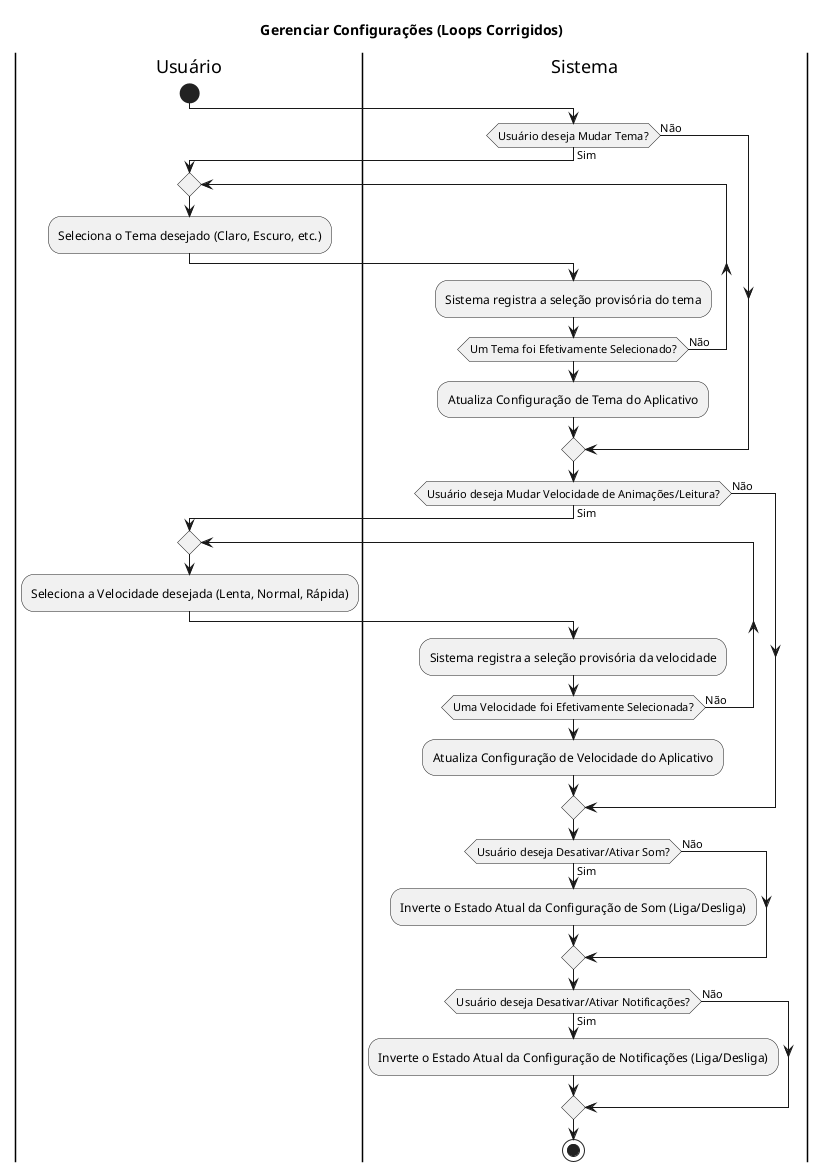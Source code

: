 @startuml

title Gerenciar Configurações (Loops Corrigidos)

|Usuário|
start
|Sistema|
if (Usuário deseja Mudar Tema?) then (Sim)
    |Usuário|
    repeat
        :Seleciona o Tema desejado (Claro, Escuro, etc.);
    |Sistema|
        :Sistema registra a seleção provisória do tema;
    repeat while (Um Tema foi Efetivamente Selecionado?) is (Não)
    :Atualiza Configuração de Tema do Aplicativo;
else (Não)
endif

if (Usuário deseja Mudar Velocidade de Animações/Leitura?) then (Sim)
    |Usuário|
    repeat
        :Seleciona a Velocidade desejada (Lenta, Normal, Rápida);
    |Sistema|
        :Sistema registra a seleção provisória da velocidade;
    repeat while (Uma Velocidade foi Efetivamente Selecionada?) is (Não)
    :Atualiza Configuração de Velocidade do Aplicativo;
else (Não)
endif

if (Usuário deseja Desativar/Ativar Som?) then (Sim)
    |Sistema|
    :Inverte o Estado Atual da Configuração de Som (Liga/Desliga);
else (Não)
endif

if (Usuário deseja Desativar/Ativar Notificações?) then (Sim)
    |Sistema|
    :Inverte o Estado Atual da Configuração de Notificações (Liga/Desliga);
else (Não)
endif
stop

@enduml